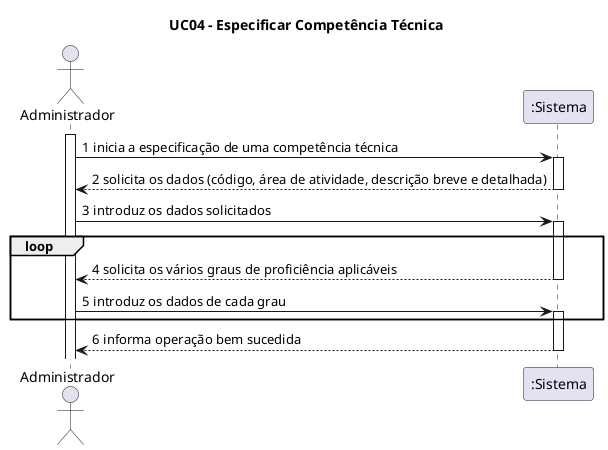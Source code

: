 @startuml

title UC04 - Especificar Competência Técnica

actor Administrador
participant ":Sistema" as Sistema

activate Administrador

Administrador -> Sistema : 1 inicia a especificação de uma competência técnica
activate Sistema

Sistema --> Administrador: 2 solicita os dados (código, área de atividade, descrição breve e detalhada)
deactivate Sistema

Administrador -> Sistema: 3 introduz os dados solicitados
activate Sistema

loop

Sistema --> Administrador: 4 solicita os vários graus de proficiência aplicáveis
deactivate Sistema

Administrador -> Sistema: 5 introduz os dados de cada grau
activate Sistema

end


Sistema --> Administrador: 6 informa operação bem sucedida
deactivate Sistema
@enduml